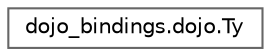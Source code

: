 digraph "Graphical Class Hierarchy"
{
 // LATEX_PDF_SIZE
  bgcolor="transparent";
  edge [fontname=Helvetica,fontsize=10,labelfontname=Helvetica,labelfontsize=10];
  node [fontname=Helvetica,fontsize=10,shape=box,height=0.2,width=0.4];
  rankdir="LR";
  Node0 [id="Node000000",label="dojo_bindings.dojo.Ty",height=0.2,width=0.4,color="grey40", fillcolor="white", style="filled",URL="$structdojo__bindings_1_1dojo_1_1_ty.html",tooltip=" "];
}
